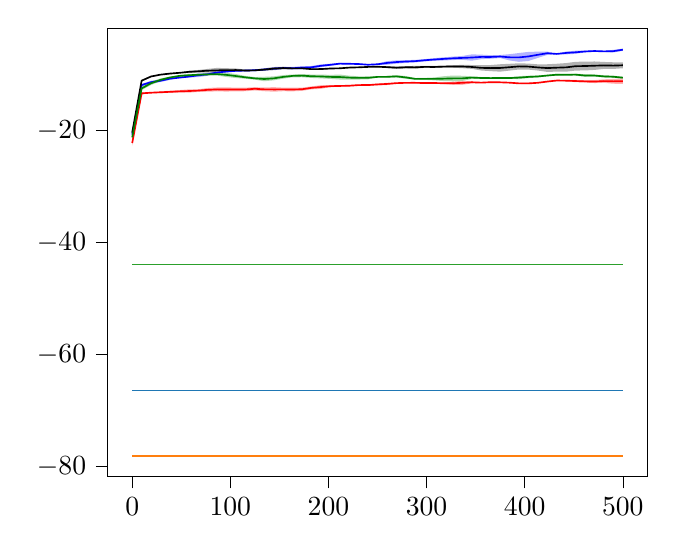 % This file was created by tikzplotlib v0.9.6.
\begin{tikzpicture}

\definecolor{color0}{rgb}{0.122,0.467,0.706}
\definecolor{color1}{rgb}{1,0.498,0.055}
\definecolor{color2}{rgb}{0.173,0.627,0.173}

\begin{axis}[
tick align=outside,
tick pos=left,
x grid style={white!69.02!black},
xmin=-25, xmax=525,
xtick style={color=black},
y grid style={white!69.02!black},
ymin=-81.795, ymax=-1.753,
ytick style={color=black}
]
\path [fill=blue, fill opacity=0.3]
(axis cs:0,-20.551)
--(axis cs:0,-20.929)
--(axis cs:9.615,-12.105)
--(axis cs:19.231,-11.634)
--(axis cs:28.846,-11.348)
--(axis cs:38.462,-10.983)
--(axis cs:48.077,-10.608)
--(axis cs:57.692,-10.542)
--(axis cs:67.308,-10.487)
--(axis cs:76.923,-10.235)
--(axis cs:86.538,-9.797)
--(axis cs:96.154,-9.558)
--(axis cs:105.769,-9.439)
--(axis cs:115.385,-9.428)
--(axis cs:125,-9.406)
--(axis cs:134.615,-9.31)
--(axis cs:144.231,-9.196)
--(axis cs:153.846,-9.044)
--(axis cs:163.462,-9.113)
--(axis cs:173.077,-9.102)
--(axis cs:182.692,-8.96)
--(axis cs:192.308,-8.703)
--(axis cs:201.923,-8.481)
--(axis cs:211.538,-8.199)
--(axis cs:221.154,-8.217)
--(axis cs:230.769,-8.185)
--(axis cs:240.385,-8.36)
--(axis cs:250,-8.31)
--(axis cs:259.615,-8.277)
--(axis cs:269.231,-8.085)
--(axis cs:278.846,-7.945)
--(axis cs:288.462,-7.859)
--(axis cs:298.077,-7.679)
--(axis cs:307.692,-7.579)
--(axis cs:317.308,-7.512)
--(axis cs:326.923,-7.433)
--(axis cs:336.538,-7.396)
--(axis cs:346.154,-7.547)
--(axis cs:355.769,-7.275)
--(axis cs:365.385,-7.198)
--(axis cs:375,-7.073)
--(axis cs:384.615,-7.511)
--(axis cs:394.231,-7.746)
--(axis cs:403.846,-7.602)
--(axis cs:413.462,-7.052)
--(axis cs:423.077,-6.507)
--(axis cs:432.692,-6.382)
--(axis cs:442.308,-6.416)
--(axis cs:451.923,-6.329)
--(axis cs:461.538,-6.048)
--(axis cs:471.154,-5.947)
--(axis cs:480.769,-5.976)
--(axis cs:490.385,-6.078)
--(axis cs:500,-5.783)
--(axis cs:500,-5.391)
--(axis cs:500,-5.391)
--(axis cs:490.385,-5.619)
--(axis cs:480.769,-5.799)
--(axis cs:471.154,-5.7)
--(axis cs:461.538,-5.76)
--(axis cs:451.923,-5.772)
--(axis cs:442.308,-5.913)
--(axis cs:432.692,-6.305)
--(axis cs:423.077,-5.932)
--(axis cs:413.462,-5.939)
--(axis cs:403.846,-5.978)
--(axis cs:394.231,-6.179)
--(axis cs:384.615,-6.386)
--(axis cs:375,-6.537)
--(axis cs:365.385,-6.563)
--(axis cs:355.769,-6.473)
--(axis cs:346.154,-6.421)
--(axis cs:336.538,-6.71)
--(axis cs:326.923,-6.819)
--(axis cs:317.308,-6.949)
--(axis cs:307.692,-7.101)
--(axis cs:298.077,-7.268)
--(axis cs:288.462,-7.404)
--(axis cs:278.846,-7.458)
--(axis cs:269.231,-7.502)
--(axis cs:259.615,-7.631)
--(axis cs:250,-8.066)
--(axis cs:240.385,-8.181)
--(axis cs:230.769,-8.107)
--(axis cs:221.154,-7.986)
--(axis cs:211.538,-7.954)
--(axis cs:201.923,-8.086)
--(axis cs:192.308,-8.218)
--(axis cs:182.692,-8.498)
--(axis cs:173.077,-8.517)
--(axis cs:163.462,-8.669)
--(axis cs:153.846,-8.673)
--(axis cs:144.231,-8.731)
--(axis cs:134.615,-8.939)
--(axis cs:125,-9.102)
--(axis cs:115.385,-9.195)
--(axis cs:105.769,-9.283)
--(axis cs:96.154,-9.425)
--(axis cs:86.538,-9.514)
--(axis cs:76.923,-9.726)
--(axis cs:67.308,-9.823)
--(axis cs:57.692,-10.245)
--(axis cs:48.077,-10.539)
--(axis cs:38.462,-10.541)
--(axis cs:28.846,-10.917)
--(axis cs:19.231,-11.138)
--(axis cs:9.615,-11.695)
--(axis cs:0,-20.551)
--cycle;

\path [fill=black, fill opacity=0.3]
(axis cs:0,-20.235)
--(axis cs:0,-20.538)
--(axis cs:9.615,-11.247)
--(axis cs:19.231,-10.481)
--(axis cs:28.846,-10.111)
--(axis cs:38.462,-9.971)
--(axis cs:48.077,-9.768)
--(axis cs:57.692,-9.738)
--(axis cs:67.308,-9.684)
--(axis cs:76.923,-9.658)
--(axis cs:86.538,-9.721)
--(axis cs:96.154,-9.593)
--(axis cs:105.769,-9.506)
--(axis cs:115.385,-9.469)
--(axis cs:125,-9.419)
--(axis cs:134.615,-9.347)
--(axis cs:144.231,-9.247)
--(axis cs:153.846,-9.101)
--(axis cs:163.462,-9.078)
--(axis cs:173.077,-9.001)
--(axis cs:182.692,-9.165)
--(axis cs:192.308,-9.207)
--(axis cs:201.923,-9.053)
--(axis cs:211.538,-8.972)
--(axis cs:221.154,-8.868)
--(axis cs:230.769,-8.811)
--(axis cs:240.385,-8.667)
--(axis cs:250,-8.737)
--(axis cs:259.615,-8.869)
--(axis cs:269.231,-9.033)
--(axis cs:278.846,-8.934)
--(axis cs:288.462,-8.989)
--(axis cs:298.077,-8.821)
--(axis cs:307.692,-8.842)
--(axis cs:317.308,-8.795)
--(axis cs:326.923,-8.806)
--(axis cs:336.538,-8.885)
--(axis cs:346.154,-9.011)
--(axis cs:355.769,-9.3)
--(axis cs:365.385,-9.416)
--(axis cs:375,-9.505)
--(axis cs:384.615,-9.318)
--(axis cs:394.231,-9.124)
--(axis cs:403.846,-9.139)
--(axis cs:413.462,-9.312)
--(axis cs:423.077,-9.556)
--(axis cs:432.692,-9.499)
--(axis cs:442.308,-9.507)
--(axis cs:451.923,-9.312)
--(axis cs:461.538,-9.288)
--(axis cs:471.154,-9.199)
--(axis cs:480.769,-9.012)
--(axis cs:490.385,-9.018)
--(axis cs:500,-8.903)
--(axis cs:500,-7.841)
--(axis cs:500,-7.841)
--(axis cs:490.385,-7.835)
--(axis cs:480.769,-7.774)
--(axis cs:471.154,-7.692)
--(axis cs:461.538,-7.715)
--(axis cs:451.923,-7.752)
--(axis cs:442.308,-7.973)
--(axis cs:432.692,-8.096)
--(axis cs:423.077,-8.186)
--(axis cs:413.462,-8.199)
--(axis cs:403.846,-8.069)
--(axis cs:394.231,-8.014)
--(axis cs:384.615,-8.104)
--(axis cs:375,-8.188)
--(axis cs:365.385,-8.325)
--(axis cs:355.769,-8.362)
--(axis cs:346.154,-8.323)
--(axis cs:336.538,-8.292)
--(axis cs:326.923,-8.363)
--(axis cs:317.308,-8.422)
--(axis cs:307.692,-8.495)
--(axis cs:298.077,-8.486)
--(axis cs:288.462,-8.485)
--(axis cs:278.846,-8.524)
--(axis cs:269.231,-8.562)
--(axis cs:259.615,-8.529)
--(axis cs:250,-8.512)
--(axis cs:240.385,-8.656)
--(axis cs:230.769,-8.66)
--(axis cs:221.154,-8.695)
--(axis cs:211.538,-8.849)
--(axis cs:201.923,-8.839)
--(axis cs:192.308,-8.882)
--(axis cs:182.692,-8.95)
--(axis cs:173.077,-8.826)
--(axis cs:163.462,-8.767)
--(axis cs:153.846,-8.627)
--(axis cs:144.231,-8.684)
--(axis cs:134.615,-8.923)
--(axis cs:125,-9.129)
--(axis cs:115.385,-9.129)
--(axis cs:105.769,-8.942)
--(axis cs:96.154,-8.888)
--(axis cs:86.538,-8.835)
--(axis cs:76.923,-9.019)
--(axis cs:67.308,-9.208)
--(axis cs:57.692,-9.348)
--(axis cs:48.077,-9.667)
--(axis cs:38.462,-9.733)
--(axis cs:28.846,-9.972)
--(axis cs:19.231,-10.253)
--(axis cs:9.615,-10.983)
--(axis cs:0,-20.235)
--cycle;

\path [fill=red, fill opacity=0.3]
(axis cs:0,-21.81)
--(axis cs:0,-22.686)
--(axis cs:9.615,-13.567)
--(axis cs:19.231,-13.346)
--(axis cs:28.846,-13.329)
--(axis cs:38.462,-13.303)
--(axis cs:48.077,-13.256)
--(axis cs:57.692,-13.267)
--(axis cs:67.308,-13.119)
--(axis cs:76.923,-13.088)
--(axis cs:86.538,-13.025)
--(axis cs:96.154,-13.062)
--(axis cs:105.769,-13.015)
--(axis cs:115.385,-13.004)
--(axis cs:125,-12.863)
--(axis cs:134.615,-12.999)
--(axis cs:144.231,-13.087)
--(axis cs:153.846,-12.996)
--(axis cs:163.462,-13.022)
--(axis cs:173.077,-12.932)
--(axis cs:182.692,-12.669)
--(axis cs:192.308,-12.574)
--(axis cs:201.923,-12.266)
--(axis cs:211.538,-12.216)
--(axis cs:221.154,-12.133)
--(axis cs:230.769,-12.024)
--(axis cs:240.385,-12.009)
--(axis cs:250,-11.954)
--(axis cs:259.615,-11.89)
--(axis cs:269.231,-11.644)
--(axis cs:278.846,-11.556)
--(axis cs:288.462,-11.611)
--(axis cs:298.077,-11.665)
--(axis cs:307.692,-11.613)
--(axis cs:317.308,-11.71)
--(axis cs:326.923,-11.856)
--(axis cs:336.538,-11.857)
--(axis cs:346.154,-11.593)
--(axis cs:355.769,-11.492)
--(axis cs:365.385,-11.471)
--(axis cs:375,-11.445)
--(axis cs:384.615,-11.536)
--(axis cs:394.231,-11.704)
--(axis cs:403.846,-11.745)
--(axis cs:413.462,-11.522)
--(axis cs:423.077,-11.369)
--(axis cs:432.692,-11.142)
--(axis cs:442.308,-11.263)
--(axis cs:451.923,-11.378)
--(axis cs:461.538,-11.45)
--(axis cs:471.154,-11.538)
--(axis cs:480.769,-11.504)
--(axis cs:490.385,-11.662)
--(axis cs:500,-11.7)
--(axis cs:500,-10.712)
--(axis cs:500,-10.712)
--(axis cs:490.385,-10.81)
--(axis cs:480.769,-10.876)
--(axis cs:471.154,-11.013)
--(axis cs:461.538,-11.037)
--(axis cs:451.923,-10.99)
--(axis cs:442.308,-10.976)
--(axis cs:432.692,-11.042)
--(axis cs:423.077,-11.18)
--(axis cs:413.462,-11.472)
--(axis cs:403.846,-11.457)
--(axis cs:394.231,-11.493)
--(axis cs:384.615,-11.419)
--(axis cs:375,-11.379)
--(axis cs:365.385,-11.307)
--(axis cs:355.769,-11.446)
--(axis cs:346.154,-11.222)
--(axis cs:336.538,-11.144)
--(axis cs:326.923,-11.299)
--(axis cs:317.308,-11.459)
--(axis cs:307.692,-11.446)
--(axis cs:298.077,-11.405)
--(axis cs:288.462,-11.393)
--(axis cs:278.846,-11.45)
--(axis cs:269.231,-11.474)
--(axis cs:259.615,-11.51)
--(axis cs:250,-11.62)
--(axis cs:240.385,-11.795)
--(axis cs:230.769,-11.786)
--(axis cs:221.154,-11.907)
--(axis cs:211.538,-11.902)
--(axis cs:201.923,-11.936)
--(axis cs:192.308,-11.93)
--(axis cs:182.692,-12.135)
--(axis cs:173.077,-12.363)
--(axis cs:163.462,-12.362)
--(axis cs:153.846,-12.356)
--(axis cs:144.231,-12.273)
--(axis cs:134.615,-12.328)
--(axis cs:125,-12.274)
--(axis cs:115.385,-12.363)
--(axis cs:105.769,-12.359)
--(axis cs:96.154,-12.315)
--(axis cs:86.538,-12.331)
--(axis cs:76.923,-12.422)
--(axis cs:67.308,-12.649)
--(axis cs:57.692,-12.673)
--(axis cs:48.077,-12.794)
--(axis cs:38.462,-12.913)
--(axis cs:28.846,-13.044)
--(axis cs:19.231,-13.185)
--(axis cs:9.615,-13.189)
--(axis cs:0,-21.81)
--cycle;

\path [fill=green!50!black, fill opacity=0.3]
(axis cs:0,-21.011)
--(axis cs:0,-21.468)
--(axis cs:9.615,-12.792)
--(axis cs:19.231,-11.889)
--(axis cs:28.846,-11.222)
--(axis cs:38.462,-10.68)
--(axis cs:48.077,-10.4)
--(axis cs:57.692,-10.404)
--(axis cs:67.308,-10.225)
--(axis cs:76.923,-10.172)
--(axis cs:86.538,-10.201)
--(axis cs:96.154,-10.461)
--(axis cs:105.769,-10.648)
--(axis cs:115.385,-10.767)
--(axis cs:125,-10.939)
--(axis cs:134.615,-11.215)
--(axis cs:144.231,-11.055)
--(axis cs:153.846,-10.757)
--(axis cs:163.462,-10.507)
--(axis cs:173.077,-10.506)
--(axis cs:182.692,-10.627)
--(axis cs:192.308,-10.705)
--(axis cs:201.923,-10.802)
--(axis cs:211.538,-10.912)
--(axis cs:221.154,-10.918)
--(axis cs:230.769,-10.914)
--(axis cs:240.385,-10.876)
--(axis cs:250,-10.533)
--(axis cs:259.615,-10.595)
--(axis cs:269.231,-10.555)
--(axis cs:278.846,-10.78)
--(axis cs:288.462,-10.939)
--(axis cs:298.077,-10.97)
--(axis cs:307.692,-11.057)
--(axis cs:317.308,-11.189)
--(axis cs:326.923,-11.226)
--(axis cs:336.538,-11.159)
--(axis cs:346.154,-10.803)
--(axis cs:355.769,-10.804)
--(axis cs:365.385,-10.784)
--(axis cs:375,-10.778)
--(axis cs:384.615,-10.787)
--(axis cs:394.231,-10.837)
--(axis cs:403.846,-10.651)
--(axis cs:413.462,-10.531)
--(axis cs:423.077,-10.349)
--(axis cs:432.692,-10.206)
--(axis cs:442.308,-10.128)
--(axis cs:451.923,-10.209)
--(axis cs:461.538,-10.424)
--(axis cs:471.154,-10.371)
--(axis cs:480.769,-10.557)
--(axis cs:490.385,-10.597)
--(axis cs:500,-10.752)
--(axis cs:500,-10.415)
--(axis cs:500,-10.415)
--(axis cs:490.385,-10.232)
--(axis cs:480.769,-10.15)
--(axis cs:471.154,-10.033)
--(axis cs:461.538,-9.976)
--(axis cs:451.923,-9.87)
--(axis cs:442.308,-9.987)
--(axis cs:432.692,-9.895)
--(axis cs:423.077,-10.051)
--(axis cs:413.462,-10.199)
--(axis cs:403.846,-10.236)
--(axis cs:394.231,-10.305)
--(axis cs:384.615,-10.508)
--(axis cs:375,-10.489)
--(axis cs:365.385,-10.53)
--(axis cs:355.769,-10.471)
--(axis cs:346.154,-10.333)
--(axis cs:336.538,-10.246)
--(axis cs:326.923,-10.201)
--(axis cs:317.308,-10.328)
--(axis cs:307.692,-10.542)
--(axis cs:298.077,-10.615)
--(axis cs:288.462,-10.646)
--(axis cs:278.846,-10.296)
--(axis cs:269.231,-10.136)
--(axis cs:259.615,-10.274)
--(axis cs:250,-10.354)
--(axis cs:240.385,-10.333)
--(axis cs:230.769,-10.332)
--(axis cs:221.154,-10.228)
--(axis cs:211.538,-10.019)
--(axis cs:201.923,-10.089)
--(axis cs:192.308,-10.018)
--(axis cs:182.692,-10.03)
--(axis cs:173.077,-9.933)
--(axis cs:163.462,-10.021)
--(axis cs:153.846,-10.128)
--(axis cs:144.231,-10.351)
--(axis cs:134.615,-10.425)
--(axis cs:125,-10.475)
--(axis cs:115.385,-10.273)
--(axis cs:105.769,-9.94)
--(axis cs:96.154,-9.71)
--(axis cs:86.538,-9.681)
--(axis cs:76.923,-9.828)
--(axis cs:67.308,-9.893)
--(axis cs:57.692,-9.892)
--(axis cs:48.077,-10.129)
--(axis cs:38.462,-10.418)
--(axis cs:28.846,-10.717)
--(axis cs:19.231,-11.266)
--(axis cs:9.615,-12.211)
--(axis cs:0,-21.011)
--cycle;

\addplot [semithick, blue]
table {%
0 -20.74
9.615 -11.9
19.231 -11.386
28.846 -11.132
38.462 -10.762
48.077 -10.574
57.692 -10.393
67.308 -10.155
76.923 -9.981
86.538 -9.655
96.154 -9.491
105.769 -9.361
115.385 -9.312
125 -9.254
134.615 -9.125
144.231 -8.964
153.846 -8.858
163.462 -8.891
173.077 -8.809
182.692 -8.729
192.308 -8.46
201.923 -8.284
211.538 -8.077
221.154 -8.102
230.769 -8.146
240.385 -8.271
250 -8.188
259.615 -7.954
269.231 -7.793
278.846 -7.701
288.462 -7.631
298.077 -7.473
307.692 -7.34
317.308 -7.23
326.923 -7.126
336.538 -7.053
346.154 -6.984
355.769 -6.874
365.385 -6.881
375 -6.805
384.615 -6.949
394.231 -6.962
403.846 -6.79
413.462 -6.495
423.077 -6.22
432.692 -6.343
442.308 -6.165
451.923 -6.05
461.538 -5.904
471.154 -5.824
480.769 -5.887
490.385 -5.849
500 -5.587
};
\addplot [semithick, black]
table {%
0 -20.386
9.615 -11.115
19.231 -10.367
28.846 -10.041
38.462 -9.852
48.077 -9.717
57.692 -9.543
67.308 -9.446
76.923 -9.339
86.538 -9.278
96.154 -9.24
105.769 -9.224
115.385 -9.299
125 -9.274
134.615 -9.135
144.231 -8.965
153.846 -8.864
163.462 -8.923
173.077 -8.913
182.692 -9.058
192.308 -9.045
201.923 -8.946
211.538 -8.911
221.154 -8.782
230.769 -8.736
240.385 -8.661
250 -8.625
259.615 -8.699
269.231 -8.798
278.846 -8.729
288.462 -8.737
298.077 -8.653
307.692 -8.669
317.308 -8.609
326.923 -8.584
336.538 -8.589
346.154 -8.667
355.769 -8.831
365.385 -8.87
375 -8.847
384.615 -8.711
394.231 -8.569
403.846 -8.604
413.462 -8.756
423.077 -8.871
432.692 -8.797
442.308 -8.74
451.923 -8.532
461.538 -8.502
471.154 -8.445
480.769 -8.393
490.385 -8.427
500 -8.372
};
\addplot [semithick, red]
table {%
0 -22.248
9.615 -13.378
19.231 -13.265
28.846 -13.187
38.462 -13.108
48.077 -13.025
57.692 -12.97
67.308 -12.884
76.923 -12.755
86.538 -12.678
96.154 -12.689
105.769 -12.687
115.385 -12.684
125 -12.568
134.615 -12.664
144.231 -12.68
153.846 -12.676
163.462 -12.692
173.077 -12.647
182.692 -12.402
192.308 -12.252
201.923 -12.101
211.538 -12.059
221.154 -12.02
230.769 -11.905
240.385 -11.902
250 -11.787
259.615 -11.7
269.231 -11.559
278.846 -11.503
288.462 -11.502
298.077 -11.535
307.692 -11.53
317.308 -11.584
326.923 -11.577
336.538 -11.5
346.154 -11.407
355.769 -11.469
365.385 -11.389
375 -11.412
384.615 -11.477
394.231 -11.599
403.846 -11.601
413.462 -11.497
423.077 -11.275
432.692 -11.092
442.308 -11.119
451.923 -11.184
461.538 -11.244
471.154 -11.276
480.769 -11.19
490.385 -11.236
500 -11.206
};
\addplot [semithick, green!50!black]
table {%
0 -21.24
9.615 -12.501
19.231 -11.577
28.846 -10.97
38.462 -10.549
48.077 -10.265
57.692 -10.148
67.308 -10.059
76.923 -10.0
86.538 -9.941
96.154 -10.085
105.769 -10.294
115.385 -10.52
125 -10.707
134.615 -10.82
144.231 -10.703
153.846 -10.442
163.462 -10.264
173.077 -10.22
182.692 -10.328
192.308 -10.362
201.923 -10.445
211.538 -10.465
221.154 -10.573
230.769 -10.623
240.385 -10.604
250 -10.444
259.615 -10.435
269.231 -10.346
278.846 -10.538
288.462 -10.793
298.077 -10.792
307.692 -10.8
317.308 -10.759
326.923 -10.713
336.538 -10.702
346.154 -10.568
355.769 -10.637
365.385 -10.657
375 -10.634
384.615 -10.648
394.231 -10.571
403.846 -10.443
413.462 -10.365
423.077 -10.2
432.692 -10.051
442.308 -10.058
451.923 -10.04
461.538 -10.2
471.154 -10.202
480.769 -10.354
490.385 -10.414
500 -10.583
};
\addplot [semithick, color0]
table {%
0 -66.428
9.615 -66.428
19.231 -66.428
28.846 -66.428
38.462 -66.428
48.077 -66.428
57.692 -66.428
67.308 -66.428
76.923 -66.428
86.538 -66.428
96.154 -66.428
105.769 -66.428
115.385 -66.428
125 -66.428
134.615 -66.428
144.231 -66.428
153.846 -66.428
163.462 -66.428
173.077 -66.428
182.692 -66.428
192.308 -66.428
201.923 -66.428
211.538 -66.428
221.154 -66.428
230.769 -66.428
240.385 -66.428
250 -66.428
259.615 -66.428
269.231 -66.428
278.846 -66.428
288.462 -66.428
298.077 -66.428
307.692 -66.428
317.308 -66.428
326.923 -66.428
336.538 -66.428
346.154 -66.428
355.769 -66.428
365.385 -66.428
375 -66.428
384.615 -66.428
394.231 -66.428
403.846 -66.428
413.462 -66.428
423.077 -66.428
432.692 -66.428
442.308 -66.428
451.923 -66.428
461.538 -66.428
471.154 -66.428
480.769 -66.428
490.385 -66.428
500 -66.428
};
\addplot [semithick, color1]
table {%
0 -78.156
9.615 -78.156
19.231 -78.156
28.846 -78.156
38.462 -78.156
48.077 -78.156
57.692 -78.156
67.308 -78.156
76.923 -78.156
86.538 -78.156
96.154 -78.156
105.769 -78.156
115.385 -78.156
125 -78.156
134.615 -78.156
144.231 -78.156
153.846 -78.156
163.462 -78.156
173.077 -78.156
182.692 -78.156
192.308 -78.156
201.923 -78.156
211.538 -78.156
221.154 -78.156
230.769 -78.156
240.385 -78.156
250 -78.156
259.615 -78.156
269.231 -78.156
278.846 -78.156
288.462 -78.156
298.077 -78.156
307.692 -78.156
317.308 -78.156
326.923 -78.156
336.538 -78.156
346.154 -78.156
355.769 -78.156
365.385 -78.156
375 -78.156
384.615 -78.156
394.231 -78.156
403.846 -78.156
413.462 -78.156
423.077 -78.156
432.692 -78.156
442.308 -78.156
451.923 -78.156
461.538 -78.156
471.154 -78.156
480.769 -78.156
490.385 -78.156
500 -78.156
};
\addplot [semithick, color2]
table {%
0 -43.959
9.615 -43.959
19.231 -43.959
28.846 -43.959
38.462 -43.959
48.077 -43.959
57.692 -43.959
67.308 -43.959
76.923 -43.959
86.538 -43.959
96.154 -43.959
105.769 -43.959
115.385 -43.959
125 -43.959
134.615 -43.959
144.231 -43.959
153.846 -43.959
163.462 -43.959
173.077 -43.959
182.692 -43.959
192.308 -43.959
201.923 -43.959
211.538 -43.959
221.154 -43.959
230.769 -43.959
240.385 -43.959
250 -43.959
259.615 -43.959
269.231 -43.959
278.846 -43.959
288.462 -43.959
298.077 -43.959
307.692 -43.959
317.308 -43.959
326.923 -43.959
336.538 -43.959
346.154 -43.959
355.769 -43.959
365.385 -43.959
375 -43.959
384.615 -43.959
394.231 -43.959
403.846 -43.959
413.462 -43.959
423.077 -43.959
432.692 -43.959
442.308 -43.959
451.923 -43.959
461.538 -43.959
471.154 -43.959
480.769 -43.959
490.385 -43.959
500 -43.959
};
\end{axis}

\end{tikzpicture}
